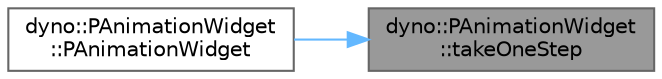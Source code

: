 digraph "dyno::PAnimationWidget::takeOneStep"
{
 // LATEX_PDF_SIZE
  bgcolor="transparent";
  edge [fontname=Helvetica,fontsize=10,labelfontname=Helvetica,labelfontsize=10];
  node [fontname=Helvetica,fontsize=10,shape=box,height=0.2,width=0.4];
  rankdir="RL";
  Node1 [id="Node000001",label="dyno::PAnimationWidget\l::takeOneStep",height=0.2,width=0.4,color="gray40", fillcolor="grey60", style="filled", fontcolor="black",tooltip=" "];
  Node1 -> Node2 [id="edge1_Node000001_Node000002",dir="back",color="steelblue1",style="solid",tooltip=" "];
  Node2 [id="Node000002",label="dyno::PAnimationWidget\l::PAnimationWidget",height=0.2,width=0.4,color="grey40", fillcolor="white", style="filled",URL="$classdyno_1_1_p_animation_widget.html#a396e065b7db0d9f7b8a39e4750e973f0",tooltip=" "];
}
